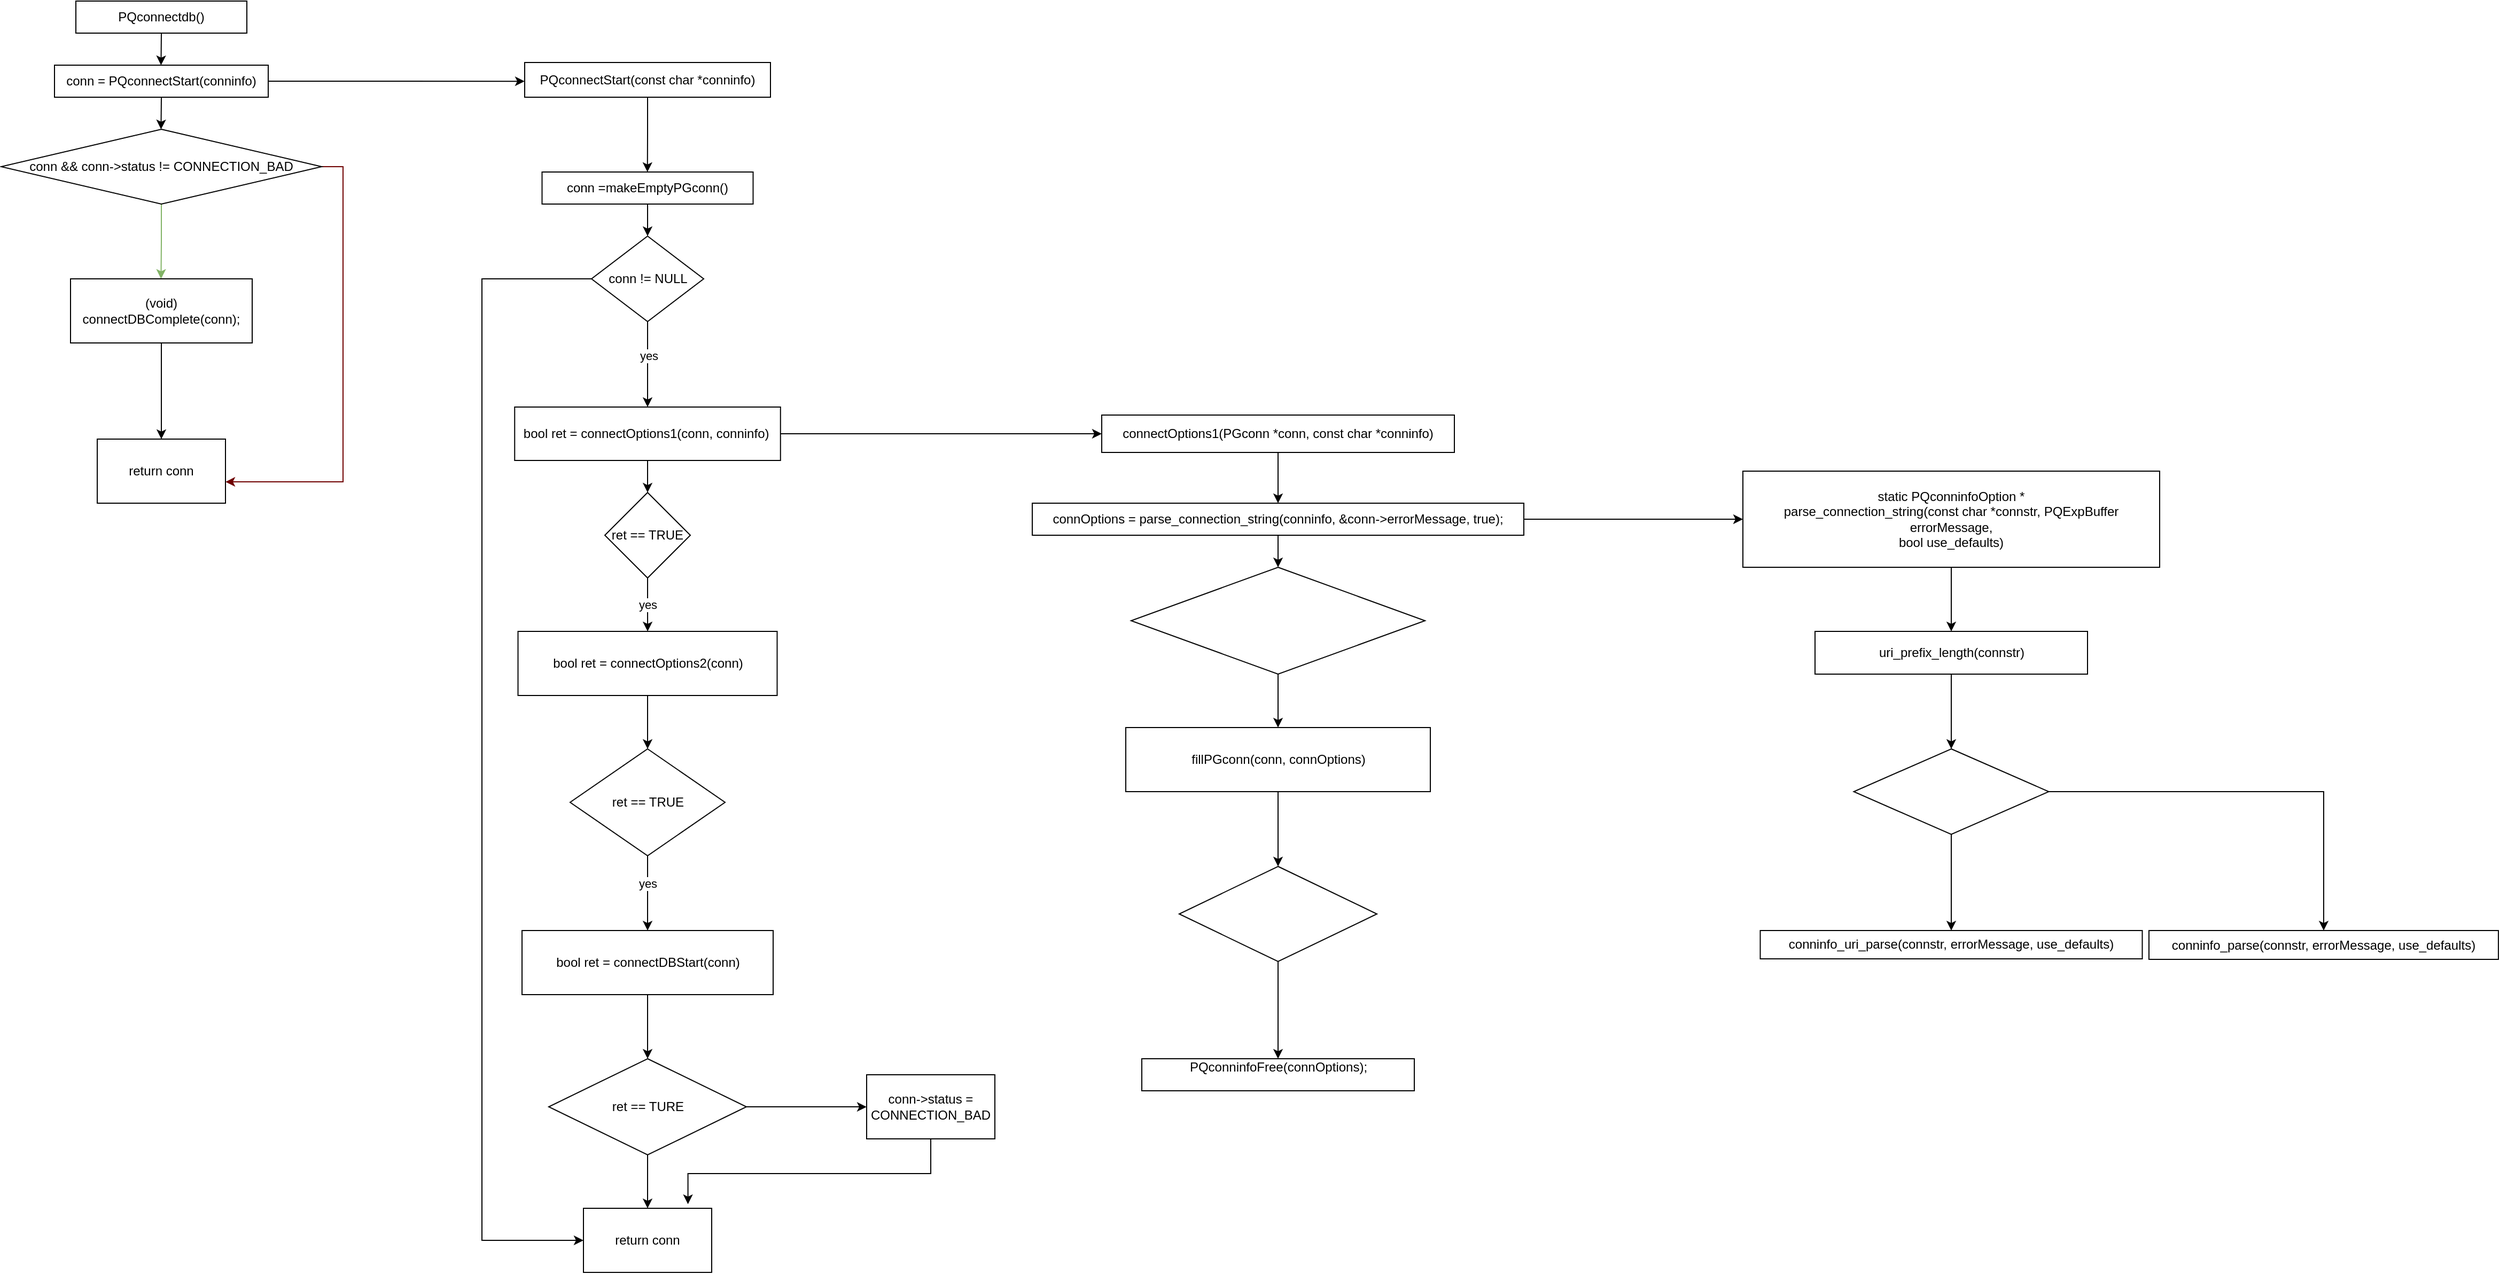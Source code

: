 <mxfile version="20.2.2" type="github">
  <diagram id="fz8EWS7wEUq9dCvHIILW" name="第 1 页">
    <mxGraphModel dx="981" dy="487" grid="1" gridSize="10" guides="1" tooltips="1" connect="1" arrows="1" fold="1" page="1" pageScale="1" pageWidth="827" pageHeight="1169" math="0" shadow="0">
      <root>
        <mxCell id="0" />
        <mxCell id="1" parent="0" />
        <mxCell id="WsQYmKF27YAWkva7y0JM-3" style="edgeStyle=orthogonalEdgeStyle;rounded=0;orthogonalLoop=1;jettySize=auto;html=1;exitX=0.5;exitY=1;exitDx=0;exitDy=0;" edge="1" parent="1" source="WsQYmKF27YAWkva7y0JM-1">
          <mxGeometry relative="1" as="geometry">
            <mxPoint x="279.69" y="440.0" as="targetPoint" />
          </mxGeometry>
        </mxCell>
        <mxCell id="WsQYmKF27YAWkva7y0JM-1" value="PQconnectdb()" style="rounded=0;whiteSpace=wrap;html=1;" vertex="1" parent="1">
          <mxGeometry x="200" y="380" width="160" height="30" as="geometry" />
        </mxCell>
        <mxCell id="WsQYmKF27YAWkva7y0JM-6" style="edgeStyle=orthogonalEdgeStyle;rounded=0;orthogonalLoop=1;jettySize=auto;html=1;exitX=0.5;exitY=1;exitDx=0;exitDy=0;" edge="1" parent="1" source="WsQYmKF27YAWkva7y0JM-4">
          <mxGeometry relative="1" as="geometry">
            <mxPoint x="279.69" y="500.0" as="targetPoint" />
          </mxGeometry>
        </mxCell>
        <mxCell id="WsQYmKF27YAWkva7y0JM-22" style="edgeStyle=orthogonalEdgeStyle;rounded=0;orthogonalLoop=1;jettySize=auto;html=1;exitX=1;exitY=0.5;exitDx=0;exitDy=0;" edge="1" parent="1" source="WsQYmKF27YAWkva7y0JM-4">
          <mxGeometry relative="1" as="geometry">
            <mxPoint x="620" y="455.069" as="targetPoint" />
          </mxGeometry>
        </mxCell>
        <mxCell id="WsQYmKF27YAWkva7y0JM-4" value="conn = PQconnectStart(conninfo)" style="rounded=0;whiteSpace=wrap;html=1;" vertex="1" parent="1">
          <mxGeometry x="180" y="440" width="200" height="30" as="geometry" />
        </mxCell>
        <mxCell id="WsQYmKF27YAWkva7y0JM-11" style="edgeStyle=orthogonalEdgeStyle;rounded=0;orthogonalLoop=1;jettySize=auto;html=1;exitX=0.5;exitY=1;exitDx=0;exitDy=0;fillColor=#d5e8d4;strokeColor=#82b366;" edge="1" parent="1" source="WsQYmKF27YAWkva7y0JM-7">
          <mxGeometry relative="1" as="geometry">
            <mxPoint x="279.69" y="640" as="targetPoint" />
          </mxGeometry>
        </mxCell>
        <mxCell id="WsQYmKF27YAWkva7y0JM-12" style="edgeStyle=orthogonalEdgeStyle;rounded=0;orthogonalLoop=1;jettySize=auto;html=1;exitX=1;exitY=0.5;exitDx=0;exitDy=0;fillColor=#a20025;strokeColor=#6F0000;entryX=1;entryY=0.667;entryDx=0;entryDy=0;entryPerimeter=0;" edge="1" parent="1" source="WsQYmKF27YAWkva7y0JM-7" target="WsQYmKF27YAWkva7y0JM-16">
          <mxGeometry relative="1" as="geometry">
            <mxPoint x="470" y="790" as="targetPoint" />
          </mxGeometry>
        </mxCell>
        <mxCell id="WsQYmKF27YAWkva7y0JM-7" value="conn &amp;amp;&amp;amp; conn-&amp;gt;status != CONNECTION_BAD" style="rhombus;whiteSpace=wrap;html=1;" vertex="1" parent="1">
          <mxGeometry x="130" y="500" width="300" height="70" as="geometry" />
        </mxCell>
        <mxCell id="WsQYmKF27YAWkva7y0JM-15" style="edgeStyle=orthogonalEdgeStyle;rounded=0;orthogonalLoop=1;jettySize=auto;html=1;exitX=0.5;exitY=1;exitDx=0;exitDy=0;" edge="1" parent="1" source="WsQYmKF27YAWkva7y0JM-13">
          <mxGeometry relative="1" as="geometry">
            <mxPoint x="280" y="790" as="targetPoint" />
          </mxGeometry>
        </mxCell>
        <mxCell id="WsQYmKF27YAWkva7y0JM-13" value="(void) connectDBComplete(conn);" style="rounded=0;whiteSpace=wrap;html=1;" vertex="1" parent="1">
          <mxGeometry x="195" y="640" width="170" height="60" as="geometry" />
        </mxCell>
        <mxCell id="WsQYmKF27YAWkva7y0JM-16" value="return conn" style="rounded=0;whiteSpace=wrap;html=1;" vertex="1" parent="1">
          <mxGeometry x="220" y="790" width="120" height="60" as="geometry" />
        </mxCell>
        <mxCell id="WsQYmKF27YAWkva7y0JM-26" style="edgeStyle=orthogonalEdgeStyle;rounded=0;orthogonalLoop=1;jettySize=auto;html=1;exitX=0.5;exitY=1;exitDx=0;exitDy=0;" edge="1" parent="1" source="WsQYmKF27YAWkva7y0JM-20">
          <mxGeometry relative="1" as="geometry">
            <mxPoint x="734.862" y="540" as="targetPoint" />
          </mxGeometry>
        </mxCell>
        <mxCell id="WsQYmKF27YAWkva7y0JM-20" value="PQconnectStart(const char *conninfo)" style="rounded=0;whiteSpace=wrap;html=1;" vertex="1" parent="1">
          <mxGeometry x="620" y="437.5" width="230" height="32.5" as="geometry" />
        </mxCell>
        <mxCell id="WsQYmKF27YAWkva7y0JM-29" style="edgeStyle=orthogonalEdgeStyle;rounded=0;orthogonalLoop=1;jettySize=auto;html=1;exitX=0.5;exitY=1;exitDx=0;exitDy=0;entryX=0.5;entryY=0;entryDx=0;entryDy=0;" edge="1" parent="1" source="WsQYmKF27YAWkva7y0JM-27" target="WsQYmKF27YAWkva7y0JM-28">
          <mxGeometry relative="1" as="geometry" />
        </mxCell>
        <mxCell id="WsQYmKF27YAWkva7y0JM-27" value="conn =makeEmptyPGconn()" style="rounded=0;whiteSpace=wrap;html=1;" vertex="1" parent="1">
          <mxGeometry x="636.25" y="540" width="197.5" height="30" as="geometry" />
        </mxCell>
        <object label="" id="WsQYmKF27YAWkva7y0JM-31">
          <mxCell style="edgeStyle=orthogonalEdgeStyle;rounded=0;orthogonalLoop=1;jettySize=auto;html=1;exitX=0.5;exitY=1;exitDx=0;exitDy=0;" edge="1" parent="1" source="WsQYmKF27YAWkva7y0JM-28">
            <mxGeometry relative="1" as="geometry">
              <mxPoint x="735" y="760" as="targetPoint" />
            </mxGeometry>
          </mxCell>
        </object>
        <mxCell id="WsQYmKF27YAWkva7y0JM-41" value="yes" style="edgeLabel;html=1;align=center;verticalAlign=middle;resizable=0;points=[];" vertex="1" connectable="0" parent="WsQYmKF27YAWkva7y0JM-31">
          <mxGeometry x="-0.209" y="1" relative="1" as="geometry">
            <mxPoint as="offset" />
          </mxGeometry>
        </mxCell>
        <mxCell id="WsQYmKF27YAWkva7y0JM-57" style="edgeStyle=orthogonalEdgeStyle;rounded=0;orthogonalLoop=1;jettySize=auto;html=1;exitX=1;exitY=0.5;exitDx=0;exitDy=0;" edge="1" parent="1" source="WsQYmKF27YAWkva7y0JM-28" target="WsQYmKF27YAWkva7y0JM-53">
          <mxGeometry relative="1" as="geometry">
            <mxPoint x="1120" y="1580" as="targetPoint" />
            <Array as="points">
              <mxPoint x="580" y="640" />
              <mxPoint x="580" y="1540" />
            </Array>
          </mxGeometry>
        </mxCell>
        <mxCell id="WsQYmKF27YAWkva7y0JM-28" value="conn != NULL" style="rhombus;whiteSpace=wrap;html=1;" vertex="1" parent="1">
          <mxGeometry x="682.51" y="600" width="105" height="80" as="geometry" />
        </mxCell>
        <mxCell id="WsQYmKF27YAWkva7y0JM-36" style="edgeStyle=orthogonalEdgeStyle;rounded=0;orthogonalLoop=1;jettySize=auto;html=1;exitX=0.5;exitY=1;exitDx=0;exitDy=0;" edge="1" parent="1" source="WsQYmKF27YAWkva7y0JM-33" target="WsQYmKF27YAWkva7y0JM-35">
          <mxGeometry relative="1" as="geometry" />
        </mxCell>
        <mxCell id="WsQYmKF27YAWkva7y0JM-70" style="edgeStyle=orthogonalEdgeStyle;rounded=0;orthogonalLoop=1;jettySize=auto;html=1;exitX=1;exitY=0.5;exitDx=0;exitDy=0;entryX=0;entryY=0.5;entryDx=0;entryDy=0;" edge="1" parent="1" source="WsQYmKF27YAWkva7y0JM-33" target="WsQYmKF27YAWkva7y0JM-68">
          <mxGeometry relative="1" as="geometry" />
        </mxCell>
        <mxCell id="WsQYmKF27YAWkva7y0JM-33" value="bool ret = connectOptions1(conn, conninfo)&amp;nbsp;" style="rounded=0;whiteSpace=wrap;html=1;" vertex="1" parent="1">
          <mxGeometry x="610.63" y="760" width="248.75" height="50" as="geometry" />
        </mxCell>
        <mxCell id="WsQYmKF27YAWkva7y0JM-40" value="yes" style="edgeStyle=orthogonalEdgeStyle;rounded=0;orthogonalLoop=1;jettySize=auto;html=1;exitX=0.5;exitY=1;exitDx=0;exitDy=0;" edge="1" parent="1" source="WsQYmKF27YAWkva7y0JM-35" target="WsQYmKF27YAWkva7y0JM-39">
          <mxGeometry relative="1" as="geometry" />
        </mxCell>
        <mxCell id="WsQYmKF27YAWkva7y0JM-35" value="ret == TRUE" style="rhombus;whiteSpace=wrap;html=1;" vertex="1" parent="1">
          <mxGeometry x="695.01" y="840" width="80" height="80" as="geometry" />
        </mxCell>
        <mxCell id="WsQYmKF27YAWkva7y0JM-44" style="edgeStyle=orthogonalEdgeStyle;rounded=0;orthogonalLoop=1;jettySize=auto;html=1;exitX=0.5;exitY=1;exitDx=0;exitDy=0;entryX=0.5;entryY=0;entryDx=0;entryDy=0;" edge="1" parent="1" source="WsQYmKF27YAWkva7y0JM-39" target="WsQYmKF27YAWkva7y0JM-42">
          <mxGeometry relative="1" as="geometry" />
        </mxCell>
        <mxCell id="WsQYmKF27YAWkva7y0JM-39" value="bool ret = connectOptions2(conn)" style="rounded=0;whiteSpace=wrap;html=1;" vertex="1" parent="1">
          <mxGeometry x="613.75" y="970" width="242.5" height="60" as="geometry" />
        </mxCell>
        <object label="" 是否="" id="WsQYmKF27YAWkva7y0JM-48">
          <mxCell style="edgeStyle=orthogonalEdgeStyle;rounded=0;orthogonalLoop=1;jettySize=auto;html=1;exitX=0.5;exitY=1;exitDx=0;exitDy=0;entryX=0.5;entryY=0;entryDx=0;entryDy=0;" edge="1" parent="1" source="WsQYmKF27YAWkva7y0JM-42" target="WsQYmKF27YAWkva7y0JM-45">
            <mxGeometry relative="1" as="geometry" />
          </mxCell>
        </object>
        <mxCell id="WsQYmKF27YAWkva7y0JM-49" value="yes" style="edgeLabel;html=1;align=center;verticalAlign=middle;resizable=0;points=[];" vertex="1" connectable="0" parent="WsQYmKF27YAWkva7y0JM-48">
          <mxGeometry x="-0.268" relative="1" as="geometry">
            <mxPoint as="offset" />
          </mxGeometry>
        </mxCell>
        <mxCell id="WsQYmKF27YAWkva7y0JM-42" value="ret == TRUE" style="rhombus;whiteSpace=wrap;html=1;" vertex="1" parent="1">
          <mxGeometry x="662.51" y="1080" width="145" height="100" as="geometry" />
        </mxCell>
        <mxCell id="WsQYmKF27YAWkva7y0JM-52" style="edgeStyle=orthogonalEdgeStyle;rounded=0;orthogonalLoop=1;jettySize=auto;html=1;exitX=0.5;exitY=1;exitDx=0;exitDy=0;" edge="1" parent="1" source="WsQYmKF27YAWkva7y0JM-45" target="WsQYmKF27YAWkva7y0JM-50">
          <mxGeometry relative="1" as="geometry" />
        </mxCell>
        <mxCell id="WsQYmKF27YAWkva7y0JM-45" value="bool ret = connectDBStart(conn)" style="rounded=0;whiteSpace=wrap;html=1;" vertex="1" parent="1">
          <mxGeometry x="617.51" y="1250" width="235" height="60" as="geometry" />
        </mxCell>
        <object label="" d="" id="WsQYmKF27YAWkva7y0JM-55">
          <mxCell style="edgeStyle=orthogonalEdgeStyle;rounded=0;orthogonalLoop=1;jettySize=auto;html=1;exitX=0.5;exitY=1;exitDx=0;exitDy=0;" edge="1" parent="1" source="WsQYmKF27YAWkva7y0JM-50" target="WsQYmKF27YAWkva7y0JM-53">
            <mxGeometry relative="1" as="geometry">
              <Array as="points">
                <mxPoint x="735" y="1470" />
                <mxPoint x="735" y="1470" />
              </Array>
            </mxGeometry>
          </mxCell>
        </object>
        <mxCell id="WsQYmKF27YAWkva7y0JM-64" style="edgeStyle=orthogonalEdgeStyle;rounded=0;orthogonalLoop=1;jettySize=auto;html=1;exitX=1;exitY=0.5;exitDx=0;exitDy=0;" edge="1" parent="1" source="WsQYmKF27YAWkva7y0JM-50">
          <mxGeometry relative="1" as="geometry">
            <mxPoint x="940" y="1415.069" as="targetPoint" />
          </mxGeometry>
        </mxCell>
        <mxCell id="WsQYmKF27YAWkva7y0JM-50" value="ret == TURE" style="rhombus;whiteSpace=wrap;html=1;" vertex="1" parent="1">
          <mxGeometry x="642.51" y="1370" width="185" height="90" as="geometry" />
        </mxCell>
        <mxCell id="WsQYmKF27YAWkva7y0JM-53" value="return conn" style="rounded=0;whiteSpace=wrap;html=1;" vertex="1" parent="1">
          <mxGeometry x="675" y="1510" width="120" height="60" as="geometry" />
        </mxCell>
        <mxCell id="WsQYmKF27YAWkva7y0JM-67" style="edgeStyle=orthogonalEdgeStyle;rounded=0;orthogonalLoop=1;jettySize=auto;html=1;exitX=0.5;exitY=1;exitDx=0;exitDy=0;entryX=0.815;entryY=-0.065;entryDx=0;entryDy=0;entryPerimeter=0;" edge="1" parent="1" source="WsQYmKF27YAWkva7y0JM-65" target="WsQYmKF27YAWkva7y0JM-53">
          <mxGeometry relative="1" as="geometry" />
        </mxCell>
        <mxCell id="WsQYmKF27YAWkva7y0JM-65" value="conn-&amp;gt;status = CONNECTION_BAD" style="rounded=0;whiteSpace=wrap;html=1;" vertex="1" parent="1">
          <mxGeometry x="940" y="1385" width="120" height="60" as="geometry" />
        </mxCell>
        <mxCell id="WsQYmKF27YAWkva7y0JM-73" style="edgeStyle=orthogonalEdgeStyle;rounded=0;orthogonalLoop=1;jettySize=auto;html=1;exitX=0.5;exitY=1;exitDx=0;exitDy=0;" edge="1" parent="1" source="WsQYmKF27YAWkva7y0JM-68" target="WsQYmKF27YAWkva7y0JM-71">
          <mxGeometry relative="1" as="geometry" />
        </mxCell>
        <mxCell id="WsQYmKF27YAWkva7y0JM-68" value="connectOptions1(PGconn *conn, const char *conninfo)" style="rounded=0;whiteSpace=wrap;html=1;" vertex="1" parent="1">
          <mxGeometry x="1160" y="767.5" width="330" height="35" as="geometry" />
        </mxCell>
        <mxCell id="WsQYmKF27YAWkva7y0JM-75" style="edgeStyle=orthogonalEdgeStyle;rounded=0;orthogonalLoop=1;jettySize=auto;html=1;exitX=0.5;exitY=1;exitDx=0;exitDy=0;entryX=0.5;entryY=0;entryDx=0;entryDy=0;" edge="1" parent="1" source="WsQYmKF27YAWkva7y0JM-71" target="WsQYmKF27YAWkva7y0JM-74">
          <mxGeometry relative="1" as="geometry" />
        </mxCell>
        <mxCell id="WsQYmKF27YAWkva7y0JM-88" style="edgeStyle=orthogonalEdgeStyle;rounded=0;orthogonalLoop=1;jettySize=auto;html=1;exitX=1;exitY=0.5;exitDx=0;exitDy=0;entryX=0;entryY=0.5;entryDx=0;entryDy=0;" edge="1" parent="1" source="WsQYmKF27YAWkva7y0JM-71" target="WsQYmKF27YAWkva7y0JM-86">
          <mxGeometry relative="1" as="geometry" />
        </mxCell>
        <mxCell id="WsQYmKF27YAWkva7y0JM-71" value="connOptions = parse_connection_string(conninfo, &amp;amp;conn-&amp;gt;errorMessage, true);" style="rounded=0;whiteSpace=wrap;html=1;" vertex="1" parent="1">
          <mxGeometry x="1095" y="850" width="460" height="30" as="geometry" />
        </mxCell>
        <mxCell id="WsQYmKF27YAWkva7y0JM-78" style="edgeStyle=orthogonalEdgeStyle;rounded=0;orthogonalLoop=1;jettySize=auto;html=1;exitX=0.5;exitY=1;exitDx=0;exitDy=0;entryX=0.5;entryY=0;entryDx=0;entryDy=0;" edge="1" parent="1" source="WsQYmKF27YAWkva7y0JM-74" target="WsQYmKF27YAWkva7y0JM-76">
          <mxGeometry relative="1" as="geometry" />
        </mxCell>
        <mxCell id="WsQYmKF27YAWkva7y0JM-74" value="" style="rhombus;whiteSpace=wrap;html=1;" vertex="1" parent="1">
          <mxGeometry x="1187.5" y="910" width="275" height="100" as="geometry" />
        </mxCell>
        <mxCell id="WsQYmKF27YAWkva7y0JM-81" style="edgeStyle=orthogonalEdgeStyle;rounded=0;orthogonalLoop=1;jettySize=auto;html=1;exitX=0.5;exitY=1;exitDx=0;exitDy=0;entryX=0.5;entryY=0;entryDx=0;entryDy=0;" edge="1" parent="1" source="WsQYmKF27YAWkva7y0JM-76" target="WsQYmKF27YAWkva7y0JM-79">
          <mxGeometry relative="1" as="geometry" />
        </mxCell>
        <mxCell id="WsQYmKF27YAWkva7y0JM-76" value="fillPGconn(conn, connOptions)" style="rounded=0;whiteSpace=wrap;html=1;" vertex="1" parent="1">
          <mxGeometry x="1182.5" y="1060" width="285" height="60" as="geometry" />
        </mxCell>
        <mxCell id="WsQYmKF27YAWkva7y0JM-84" style="edgeStyle=orthogonalEdgeStyle;rounded=0;orthogonalLoop=1;jettySize=auto;html=1;exitX=0.5;exitY=1;exitDx=0;exitDy=0;entryX=0.5;entryY=0;entryDx=0;entryDy=0;" edge="1" parent="1" source="WsQYmKF27YAWkva7y0JM-79" target="WsQYmKF27YAWkva7y0JM-83">
          <mxGeometry relative="1" as="geometry" />
        </mxCell>
        <mxCell id="WsQYmKF27YAWkva7y0JM-79" value="" style="rhombus;whiteSpace=wrap;html=1;" vertex="1" parent="1">
          <mxGeometry x="1232.5" y="1190" width="185" height="89" as="geometry" />
        </mxCell>
        <mxCell id="WsQYmKF27YAWkva7y0JM-83" value="&lt;div&gt;&lt;span style=&quot;&quot;&gt;	&lt;/span&gt;PQconninfoFree(connOptions);&lt;/div&gt;&lt;div&gt;&lt;br&gt;&lt;/div&gt;" style="rounded=0;whiteSpace=wrap;html=1;" vertex="1" parent="1">
          <mxGeometry x="1197.5" y="1370" width="255" height="30" as="geometry" />
        </mxCell>
        <mxCell id="WsQYmKF27YAWkva7y0JM-91" style="edgeStyle=orthogonalEdgeStyle;rounded=0;orthogonalLoop=1;jettySize=auto;html=1;exitX=0.5;exitY=1;exitDx=0;exitDy=0;entryX=0.5;entryY=0;entryDx=0;entryDy=0;" edge="1" parent="1" source="WsQYmKF27YAWkva7y0JM-86" target="WsQYmKF27YAWkva7y0JM-90">
          <mxGeometry relative="1" as="geometry" />
        </mxCell>
        <mxCell id="WsQYmKF27YAWkva7y0JM-86" value="&lt;div&gt;static PQconninfoOption *&lt;/div&gt;&lt;div&gt;parse_connection_string(const char *connstr, PQExpBuffer errorMessage,&lt;/div&gt;&lt;div&gt;&lt;span style=&quot;&quot;&gt;						&lt;/span&gt;bool use_defaults)&lt;/div&gt;" style="rounded=0;whiteSpace=wrap;html=1;" vertex="1" parent="1">
          <mxGeometry x="1760" y="820" width="390" height="90" as="geometry" />
        </mxCell>
        <mxCell id="WsQYmKF27YAWkva7y0JM-94" style="edgeStyle=orthogonalEdgeStyle;rounded=0;orthogonalLoop=1;jettySize=auto;html=1;exitX=0.5;exitY=1;exitDx=0;exitDy=0;entryX=0.5;entryY=0;entryDx=0;entryDy=0;" edge="1" parent="1" source="WsQYmKF27YAWkva7y0JM-90" target="WsQYmKF27YAWkva7y0JM-92">
          <mxGeometry relative="1" as="geometry" />
        </mxCell>
        <mxCell id="WsQYmKF27YAWkva7y0JM-104" style="edgeStyle=orthogonalEdgeStyle;rounded=0;orthogonalLoop=1;jettySize=auto;html=1;entryX=0.5;entryY=0;entryDx=0;entryDy=0;exitX=1;exitY=0.5;exitDx=0;exitDy=0;" edge="1" parent="1" source="WsQYmKF27YAWkva7y0JM-92" target="WsQYmKF27YAWkva7y0JM-98">
          <mxGeometry relative="1" as="geometry">
            <mxPoint x="2080" y="1110" as="sourcePoint" />
          </mxGeometry>
        </mxCell>
        <mxCell id="WsQYmKF27YAWkva7y0JM-90" value="uri_prefix_length(connstr)" style="rounded=0;whiteSpace=wrap;html=1;" vertex="1" parent="1">
          <mxGeometry x="1827.5" y="970" width="255" height="40" as="geometry" />
        </mxCell>
        <mxCell id="WsQYmKF27YAWkva7y0JM-97" style="edgeStyle=orthogonalEdgeStyle;rounded=0;orthogonalLoop=1;jettySize=auto;html=1;exitX=0.5;exitY=1;exitDx=0;exitDy=0;entryX=0.5;entryY=0;entryDx=0;entryDy=0;" edge="1" parent="1" source="WsQYmKF27YAWkva7y0JM-92" target="WsQYmKF27YAWkva7y0JM-95">
          <mxGeometry relative="1" as="geometry" />
        </mxCell>
        <mxCell id="WsQYmKF27YAWkva7y0JM-92" value="" style="rhombus;whiteSpace=wrap;html=1;" vertex="1" parent="1">
          <mxGeometry x="1863.75" y="1080" width="182.5" height="80" as="geometry" />
        </mxCell>
        <mxCell id="WsQYmKF27YAWkva7y0JM-95" value="conninfo_uri_parse(connstr, errorMessage, use_defaults)" style="rounded=0;whiteSpace=wrap;html=1;" vertex="1" parent="1">
          <mxGeometry x="1776.25" y="1250" width="357.5" height="26.5" as="geometry" />
        </mxCell>
        <mxCell id="WsQYmKF27YAWkva7y0JM-98" value="conninfo_parse(connstr, errorMessage, use_defaults)" style="rounded=0;whiteSpace=wrap;html=1;" vertex="1" parent="1">
          <mxGeometry x="2140" y="1250" width="327" height="27" as="geometry" />
        </mxCell>
      </root>
    </mxGraphModel>
  </diagram>
</mxfile>

